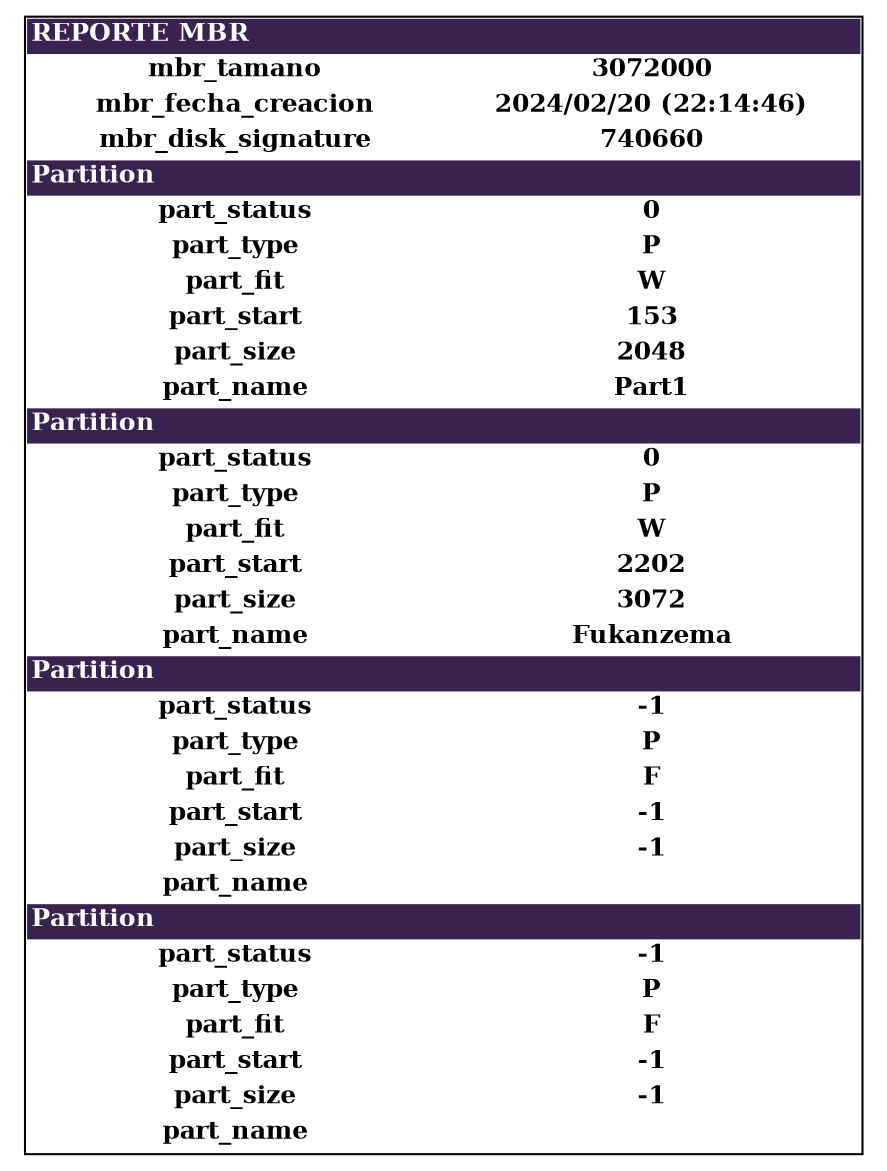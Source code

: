 digraph G {
	node[shape=plaintext fontsize=12];
	rankdir=LR;
	table [label=<
		<TABLE BORDER="1" CELLBORDER="0" CELLSPACING="0">
			<TR>
				<TD ALIGN="LEFT" COLSPAN="2" BGCOLOR="#392250" ><FONT COLOR="WHITE"><B>REPORTE MBR</B></FONT></TD>
			</TR>
			<TR>
				<TD ALIGN="CENTER" WIDTH="200" BGCOLOR="WHITE" ><FONT COLOR="BLACK"><B>mbr_tamano</B></FONT></TD>
				<TD ALIGN="CENTER" WIDTH="200" BGCOLOR="WHITE" ><FONT COLOR="BLACK"><B>3072000</B></FONT></TD>
			</TR>
			<TR>
				<TD ALIGN="CENTER" WIDTH="200" BGCOLOR="WHITE" ><FONT COLOR="BLACK"><B>mbr_fecha_creacion</B></FONT></TD>
				<TD ALIGN="CENTER" WIDTH="200" BGCOLOR="WHITE" ><FONT COLOR="BLACK"><B>2024/02/20 (22:14:46)</B></FONT></TD>
			</TR>
			<TR>
				<TD ALIGN="CENTER" WIDTH="200" BGCOLOR="WHITE" ><FONT COLOR="BLACK"><B>mbr_disk_signature</B></FONT></TD>
				<TD ALIGN="CENTER" WIDTH="200" BGCOLOR="WHITE" ><FONT COLOR="BLACK"><B>740660</B></FONT></TD>
			</TR>
			<TR>
				<TD ALIGN="LEFT" COLSPAN="2" BGCOLOR="#392250" ><FONT COLOR="WHITE"><B>Partition</B></FONT></TD>
			</TR>
			<TR>
				<TD ALIGN="CENTER" WIDTH="200" BGCOLOR="WHITE" ><FONT COLOR="BLACK"><B>part_status</B></FONT></TD>
				<TD ALIGN="CENTER" WIDTH="200" BGCOLOR="WHITE" ><FONT COLOR="BLACK"><B>0</B></FONT></TD>
			</TR>
			<TR>
				<TD ALIGN="CENTER" WIDTH="200" BGCOLOR="WHITE" ><FONT COLOR="BLACK"><B>part_type</B></FONT></TD>
				<TD ALIGN="CENTER" WIDTH="200" BGCOLOR="WHITE" ><FONT COLOR="BLACK"><B>P</B></FONT></TD>
			</TR>
			<TR>
				<TD ALIGN="CENTER" WIDTH="200" BGCOLOR="WHITE" ><FONT COLOR="BLACK"><B>part_fit</B></FONT></TD>
				<TD ALIGN="CENTER" WIDTH="200" BGCOLOR="WHITE" ><FONT COLOR="BLACK"><B>W</B></FONT></TD>
			</TR>
			<TR>
				<TD ALIGN="CENTER" WIDTH="200" BGCOLOR="WHITE" ><FONT COLOR="BLACK"><B>part_start</B></FONT></TD>
				<TD ALIGN="CENTER" WIDTH="200" BGCOLOR="WHITE" ><FONT COLOR="BLACK"><B>153</B></FONT></TD>
			</TR>
			<TR>
				<TD ALIGN="CENTER" WIDTH="200" BGCOLOR="WHITE" ><FONT COLOR="BLACK"><B>part_size</B></FONT></TD>
				<TD ALIGN="CENTER" WIDTH="200" BGCOLOR="WHITE" ><FONT COLOR="BLACK"><B>2048</B></FONT></TD>
			</TR>
			<TR>
				<TD ALIGN="CENTER" WIDTH="200" BGCOLOR="WHITE" ><FONT COLOR="BLACK"><B>part_name</B></FONT></TD>
				<TD ALIGN="CENTER" WIDTH="200" BGCOLOR="WHITE" ><FONT COLOR="BLACK"><B>Part1</B></FONT></TD>
			</TR>
			<TR>
				<TD ALIGN="LEFT" COLSPAN="2" BGCOLOR="#392250" ><FONT COLOR="WHITE"><B>Partition</B></FONT></TD>
			</TR>
			<TR>
				<TD ALIGN="CENTER" WIDTH="200" BGCOLOR="WHITE" ><FONT COLOR="BLACK"><B>part_status</B></FONT></TD>
				<TD ALIGN="CENTER" WIDTH="200" BGCOLOR="WHITE" ><FONT COLOR="BLACK"><B>0</B></FONT></TD>
			</TR>
			<TR>
				<TD ALIGN="CENTER" WIDTH="200" BGCOLOR="WHITE" ><FONT COLOR="BLACK"><B>part_type</B></FONT></TD>
				<TD ALIGN="CENTER" WIDTH="200" BGCOLOR="WHITE" ><FONT COLOR="BLACK"><B>P</B></FONT></TD>
			</TR>
			<TR>
				<TD ALIGN="CENTER" WIDTH="200" BGCOLOR="WHITE" ><FONT COLOR="BLACK"><B>part_fit</B></FONT></TD>
				<TD ALIGN="CENTER" WIDTH="200" BGCOLOR="WHITE" ><FONT COLOR="BLACK"><B>W</B></FONT></TD>
			</TR>
			<TR>
				<TD ALIGN="CENTER" WIDTH="200" BGCOLOR="WHITE" ><FONT COLOR="BLACK"><B>part_start</B></FONT></TD>
				<TD ALIGN="CENTER" WIDTH="200" BGCOLOR="WHITE" ><FONT COLOR="BLACK"><B>2202</B></FONT></TD>
			</TR>
			<TR>
				<TD ALIGN="CENTER" WIDTH="200" BGCOLOR="WHITE" ><FONT COLOR="BLACK"><B>part_size</B></FONT></TD>
				<TD ALIGN="CENTER" WIDTH="200" BGCOLOR="WHITE" ><FONT COLOR="BLACK"><B>3072</B></FONT></TD>
			</TR>
			<TR>
				<TD ALIGN="CENTER" WIDTH="200" BGCOLOR="WHITE" ><FONT COLOR="BLACK"><B>part_name</B></FONT></TD>
				<TD ALIGN="CENTER" WIDTH="200" BGCOLOR="WHITE" ><FONT COLOR="BLACK"><B>Fukanzema</B></FONT></TD>
			</TR>
			<TR>
				<TD ALIGN="LEFT" COLSPAN="2" BGCOLOR="#392250" ><FONT COLOR="WHITE"><B>Partition</B></FONT></TD>
			</TR>
			<TR>
				<TD ALIGN="CENTER" WIDTH="200" BGCOLOR="WHITE" ><FONT COLOR="BLACK"><B>part_status</B></FONT></TD>
				<TD ALIGN="CENTER" WIDTH="200" BGCOLOR="WHITE" ><FONT COLOR="BLACK"><B>-1</B></FONT></TD>
			</TR>
			<TR>
				<TD ALIGN="CENTER" WIDTH="200" BGCOLOR="WHITE" ><FONT COLOR="BLACK"><B>part_type</B></FONT></TD>
				<TD ALIGN="CENTER" WIDTH="200" BGCOLOR="WHITE" ><FONT COLOR="BLACK"><B>P</B></FONT></TD>
			</TR>
			<TR>
				<TD ALIGN="CENTER" WIDTH="200" BGCOLOR="WHITE" ><FONT COLOR="BLACK"><B>part_fit</B></FONT></TD>
				<TD ALIGN="CENTER" WIDTH="200" BGCOLOR="WHITE" ><FONT COLOR="BLACK"><B>F</B></FONT></TD>
			</TR>
			<TR>
				<TD ALIGN="CENTER" WIDTH="200" BGCOLOR="WHITE" ><FONT COLOR="BLACK"><B>part_start</B></FONT></TD>
				<TD ALIGN="CENTER" WIDTH="200" BGCOLOR="WHITE" ><FONT COLOR="BLACK"><B>-1</B></FONT></TD>
			</TR>
			<TR>
				<TD ALIGN="CENTER" WIDTH="200" BGCOLOR="WHITE" ><FONT COLOR="BLACK"><B>part_size</B></FONT></TD>
				<TD ALIGN="CENTER" WIDTH="200" BGCOLOR="WHITE" ><FONT COLOR="BLACK"><B>-1</B></FONT></TD>
			</TR>
			<TR>
				<TD ALIGN="CENTER" WIDTH="200" BGCOLOR="WHITE" ><FONT COLOR="BLACK"><B>part_name</B></FONT></TD>
				<TD ALIGN="CENTER" WIDTH="200" BGCOLOR="WHITE" ><FONT COLOR="BLACK"><B> </B></FONT></TD>
			</TR>
			<TR>
				<TD ALIGN="LEFT" COLSPAN="2" BGCOLOR="#392250" ><FONT COLOR="WHITE"><B>Partition</B></FONT></TD>
			</TR>
			<TR>
				<TD ALIGN="CENTER" WIDTH="200" BGCOLOR="WHITE" ><FONT COLOR="BLACK"><B>part_status</B></FONT></TD>
				<TD ALIGN="CENTER" WIDTH="200" BGCOLOR="WHITE" ><FONT COLOR="BLACK"><B>-1</B></FONT></TD>
			</TR>
			<TR>
				<TD ALIGN="CENTER" WIDTH="200" BGCOLOR="WHITE" ><FONT COLOR="BLACK"><B>part_type</B></FONT></TD>
				<TD ALIGN="CENTER" WIDTH="200" BGCOLOR="WHITE" ><FONT COLOR="BLACK"><B>P</B></FONT></TD>
			</TR>
			<TR>
				<TD ALIGN="CENTER" WIDTH="200" BGCOLOR="WHITE" ><FONT COLOR="BLACK"><B>part_fit</B></FONT></TD>
				<TD ALIGN="CENTER" WIDTH="200" BGCOLOR="WHITE" ><FONT COLOR="BLACK"><B>F</B></FONT></TD>
			</TR>
			<TR>
				<TD ALIGN="CENTER" WIDTH="200" BGCOLOR="WHITE" ><FONT COLOR="BLACK"><B>part_start</B></FONT></TD>
				<TD ALIGN="CENTER" WIDTH="200" BGCOLOR="WHITE" ><FONT COLOR="BLACK"><B>-1</B></FONT></TD>
			</TR>
			<TR>
				<TD ALIGN="CENTER" WIDTH="200" BGCOLOR="WHITE" ><FONT COLOR="BLACK"><B>part_size</B></FONT></TD>
				<TD ALIGN="CENTER" WIDTH="200" BGCOLOR="WHITE" ><FONT COLOR="BLACK"><B>-1</B></FONT></TD>
			</TR>
			<TR>
				<TD ALIGN="CENTER" WIDTH="200" BGCOLOR="WHITE" ><FONT COLOR="BLACK"><B>part_name</B></FONT></TD>
				<TD ALIGN="CENTER" WIDTH="200" BGCOLOR="WHITE" ><FONT COLOR="BLACK"><B> </B></FONT></TD>
			</TR>
		</TABLE>
	>];
}

